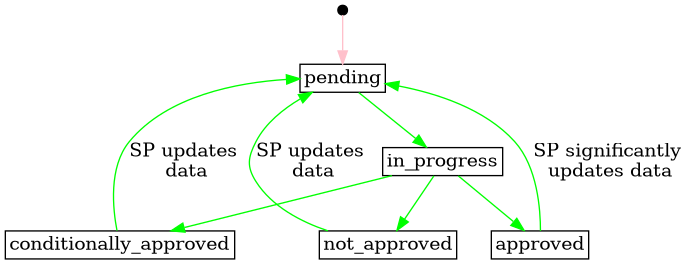 @startdot service_providing_group_prequalification_status
digraph G {
    layout=dot;
    overlap=false;

    node [shape=rect,width=0.1,height=0.1,margin=0.04];

    start [shape=point];

    // status - Atricle 30.3.b
    pending;
    in_progress;
    conditionally_approved;
    approved;
    not_approved;

    // transitions
    start -> pending [label="", color="pink"];
    pending -> in_progress [label="", color="green"];
    approved -> pending [label="SP significantly \nupdates data", color="green"];
    in_progress -> conditionally_approved [label="", color="green"];
    conditionally_approved -> pending [label="SP updates \ndata", color="green"];
    in_progress -> approved [label="", color="green"];
    in_progress -> not_approved [label="", color="green"];
    not_approved -> pending [label="SP updates \ndata", color="green"];

   }
@enddot
